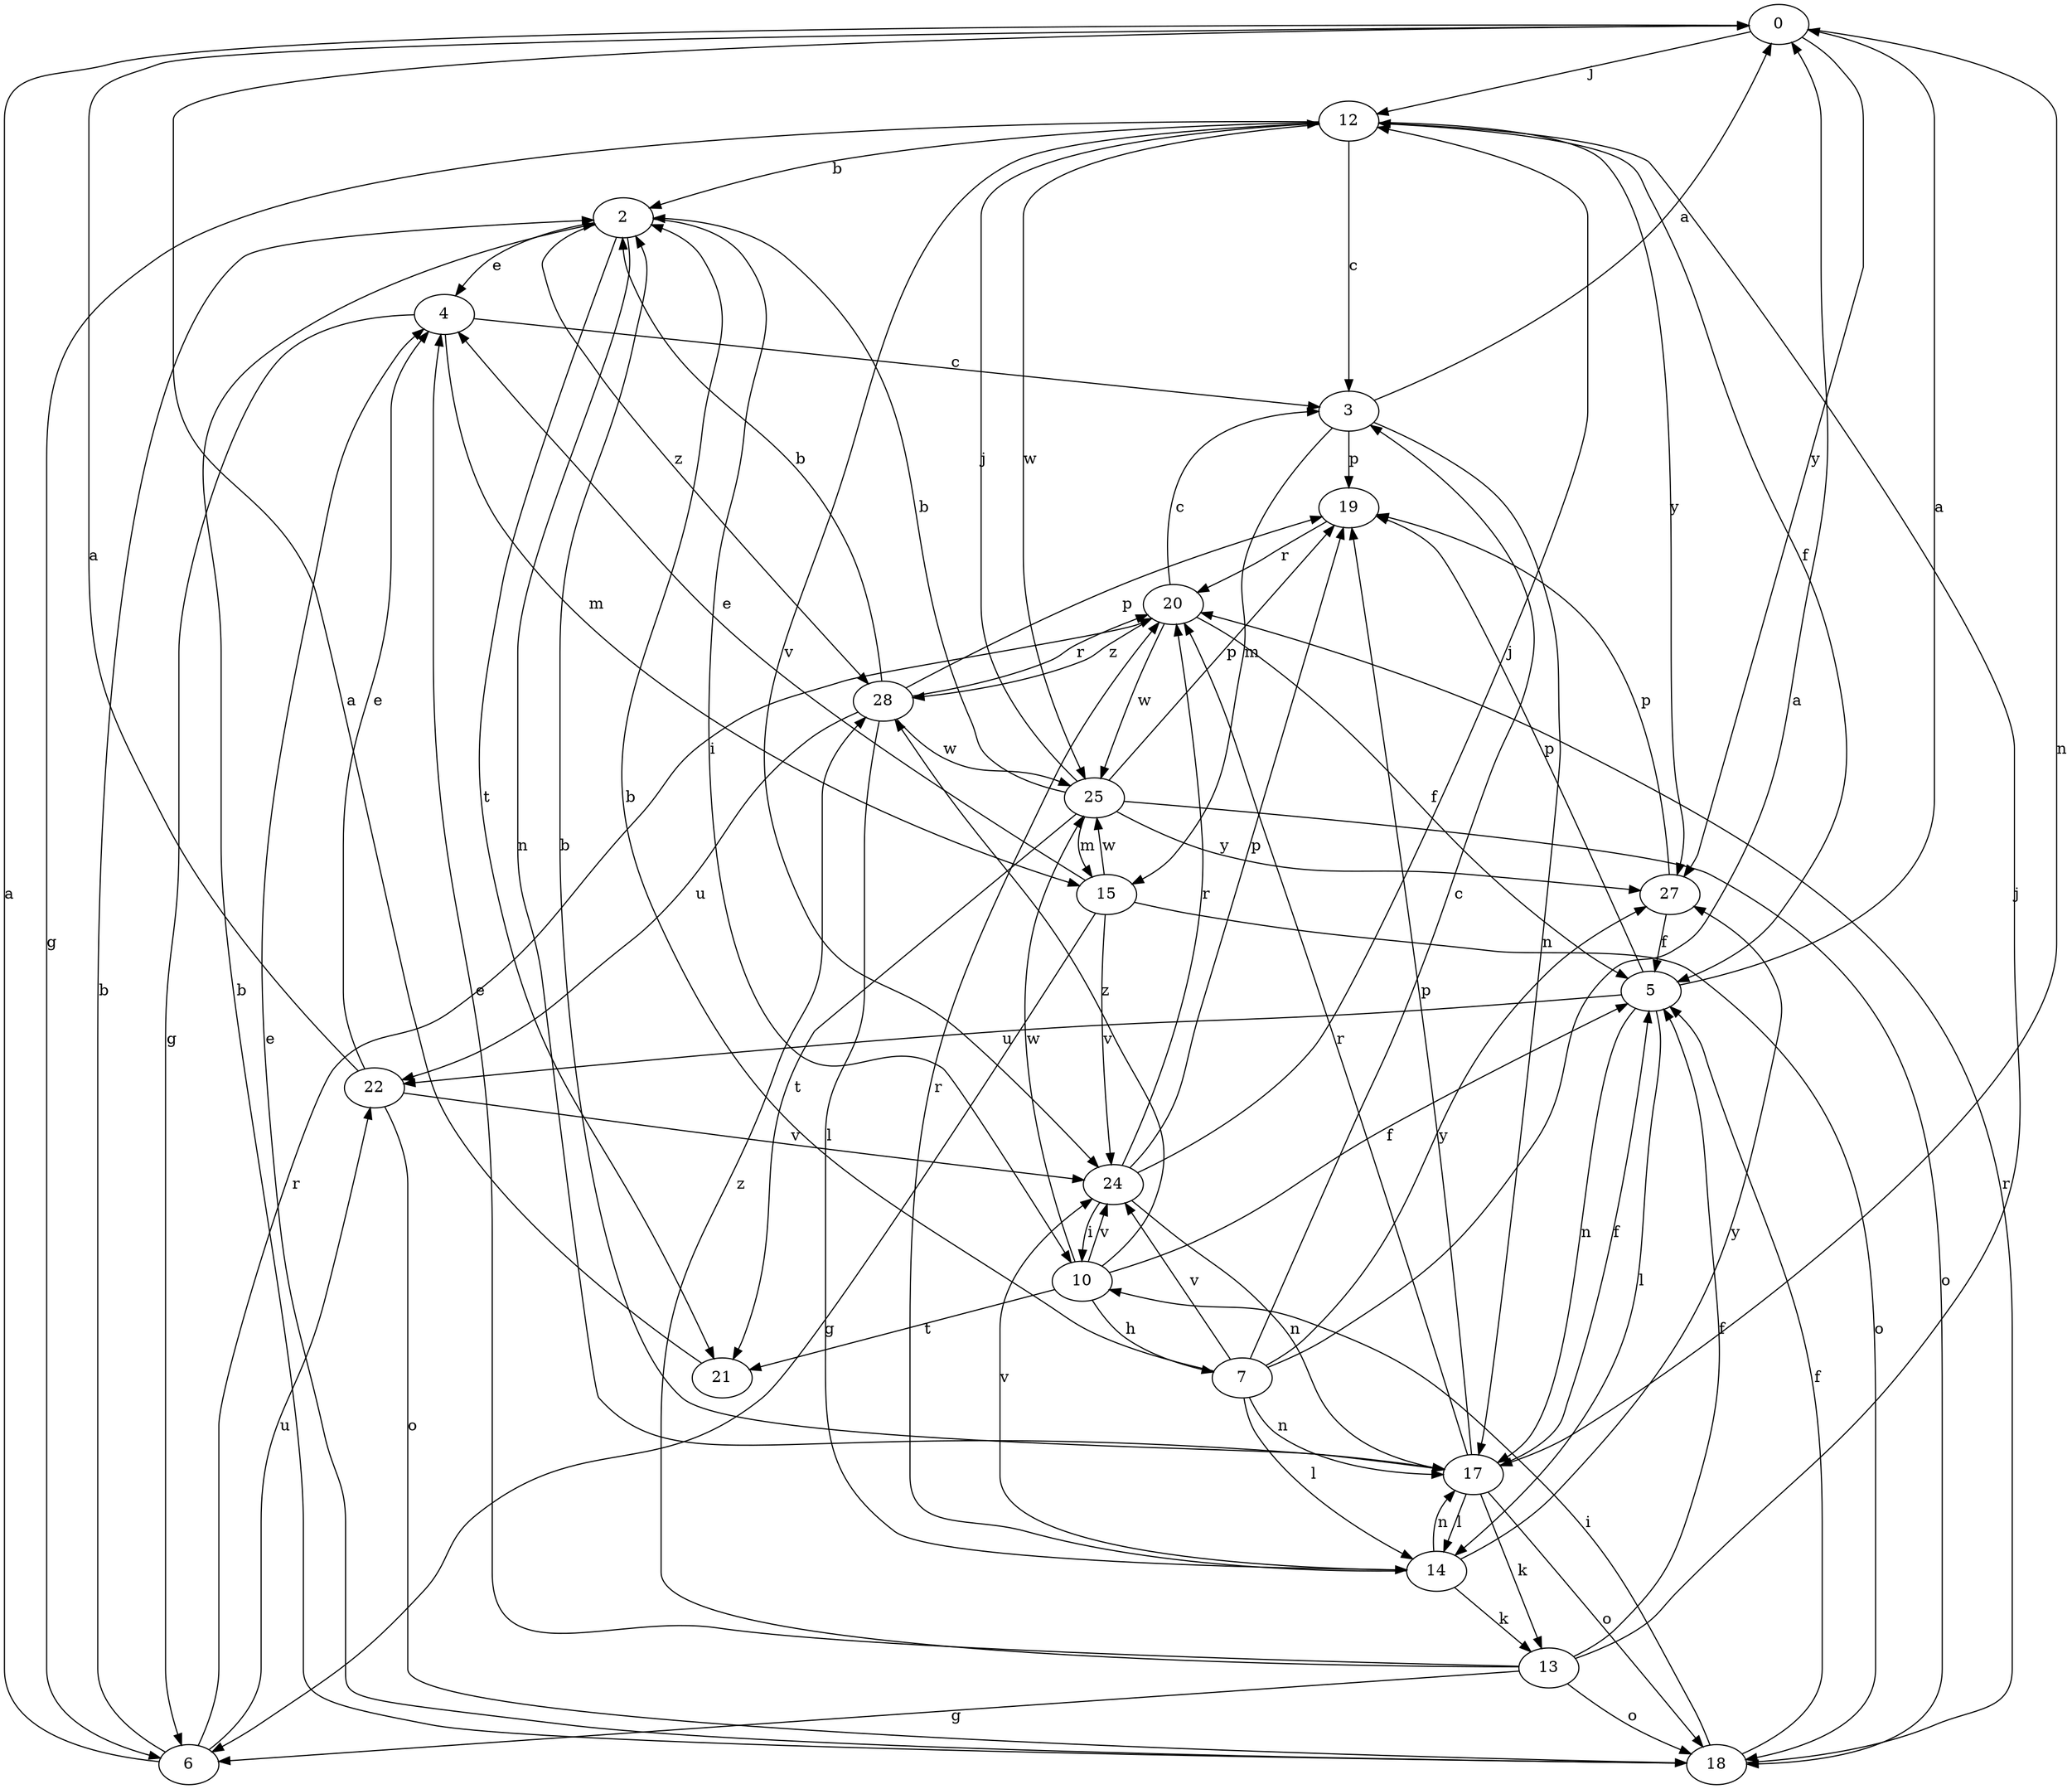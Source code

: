strict digraph  {
0;
2;
3;
4;
5;
6;
7;
10;
12;
13;
14;
15;
17;
18;
19;
20;
21;
22;
24;
25;
27;
28;
0 -> 12  [label=j];
0 -> 17  [label=n];
0 -> 27  [label=y];
2 -> 4  [label=e];
2 -> 10  [label=i];
2 -> 17  [label=n];
2 -> 21  [label=t];
2 -> 28  [label=z];
3 -> 0  [label=a];
3 -> 15  [label=m];
3 -> 17  [label=n];
3 -> 19  [label=p];
4 -> 3  [label=c];
4 -> 6  [label=g];
4 -> 15  [label=m];
5 -> 0  [label=a];
5 -> 14  [label=l];
5 -> 17  [label=n];
5 -> 19  [label=p];
5 -> 22  [label=u];
6 -> 0  [label=a];
6 -> 2  [label=b];
6 -> 20  [label=r];
6 -> 22  [label=u];
7 -> 0  [label=a];
7 -> 2  [label=b];
7 -> 3  [label=c];
7 -> 14  [label=l];
7 -> 17  [label=n];
7 -> 24  [label=v];
7 -> 27  [label=y];
10 -> 5  [label=f];
10 -> 7  [label=h];
10 -> 21  [label=t];
10 -> 24  [label=v];
10 -> 25  [label=w];
10 -> 28  [label=z];
12 -> 2  [label=b];
12 -> 3  [label=c];
12 -> 5  [label=f];
12 -> 6  [label=g];
12 -> 24  [label=v];
12 -> 25  [label=w];
12 -> 27  [label=y];
13 -> 4  [label=e];
13 -> 5  [label=f];
13 -> 6  [label=g];
13 -> 12  [label=j];
13 -> 18  [label=o];
13 -> 28  [label=z];
14 -> 13  [label=k];
14 -> 17  [label=n];
14 -> 20  [label=r];
14 -> 24  [label=v];
14 -> 27  [label=y];
15 -> 4  [label=e];
15 -> 6  [label=g];
15 -> 18  [label=o];
15 -> 24  [label=v];
15 -> 25  [label=w];
17 -> 2  [label=b];
17 -> 5  [label=f];
17 -> 13  [label=k];
17 -> 14  [label=l];
17 -> 18  [label=o];
17 -> 19  [label=p];
17 -> 20  [label=r];
18 -> 2  [label=b];
18 -> 4  [label=e];
18 -> 5  [label=f];
18 -> 10  [label=i];
18 -> 20  [label=r];
19 -> 20  [label=r];
20 -> 3  [label=c];
20 -> 5  [label=f];
20 -> 25  [label=w];
20 -> 28  [label=z];
21 -> 0  [label=a];
22 -> 0  [label=a];
22 -> 4  [label=e];
22 -> 18  [label=o];
22 -> 24  [label=v];
24 -> 10  [label=i];
24 -> 12  [label=j];
24 -> 17  [label=n];
24 -> 19  [label=p];
24 -> 20  [label=r];
25 -> 2  [label=b];
25 -> 12  [label=j];
25 -> 15  [label=m];
25 -> 18  [label=o];
25 -> 19  [label=p];
25 -> 21  [label=t];
25 -> 27  [label=y];
27 -> 5  [label=f];
27 -> 19  [label=p];
28 -> 2  [label=b];
28 -> 14  [label=l];
28 -> 19  [label=p];
28 -> 20  [label=r];
28 -> 22  [label=u];
28 -> 25  [label=w];
}
